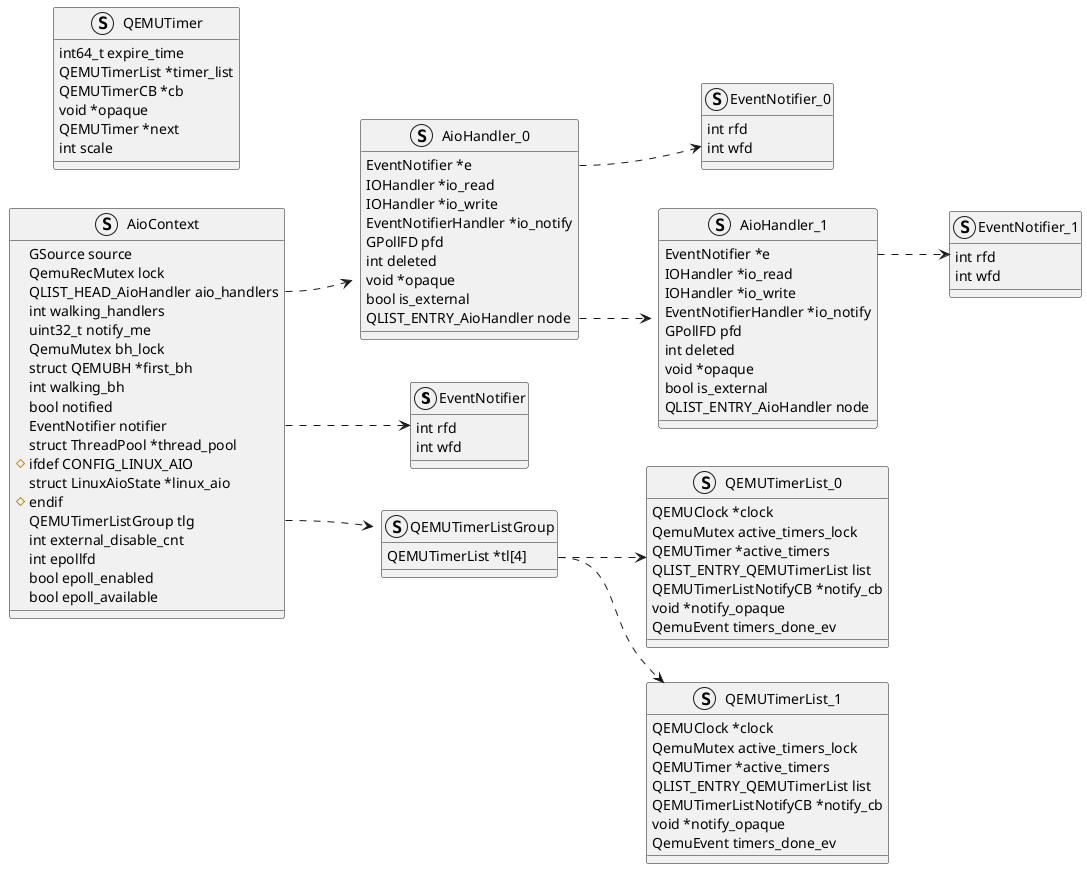 @startuml

left to right direction

struct EventNotifier {
    int rfd
    int wfd
}
struct EventNotifier_0 {
    int rfd
    int wfd
}
struct EventNotifier_1 {
    int rfd
    int wfd
}
struct AioHandler_0 {
    EventNotifier *e
    IOHandler *io_read
    IOHandler *io_write
    EventNotifierHandler *io_notify
    GPollFD pfd
    int deleted
    void *opaque
    bool is_external
    QLIST_ENTRY_AioHandler node
}
struct AioHandler_1 {
    EventNotifier *e
    IOHandler *io_read
    IOHandler *io_write
    EventNotifierHandler *io_notify
    GPollFD pfd
    int deleted
    void *opaque
    bool is_external
    QLIST_ENTRY_AioHandler node
}
AioHandler_0::node ..> AioHandler_1
AioHandler_0::e ..> EventNotifier_0
AioHandler_1::e ..> EventNotifier_1

struct QEMUTimer {
    int64_t expire_time
    QEMUTimerList *timer_list
    QEMUTimerCB *cb
    void *opaque
    QEMUTimer *next
    int scale
}
struct QEMUTimerList_0 {
    QEMUClock *clock
    QemuMutex active_timers_lock
    QEMUTimer *active_timers
    QLIST_ENTRY_QEMUTimerList list
    QEMUTimerListNotifyCB *notify_cb
    void *notify_opaque
    QemuEvent timers_done_ev
}
struct QEMUTimerList_1 {
    QEMUClock *clock
    QemuMutex active_timers_lock
    QEMUTimer *active_timers
    QLIST_ENTRY_QEMUTimerList list
    QEMUTimerListNotifyCB *notify_cb
    void *notify_opaque
    QemuEvent timers_done_ev
}
struct QEMUTimerListGroup {
    QEMUTimerList *tl[4]
}
QEMUTimerListGroup::tl ..> QEMUTimerList_0
QEMUTimerListGroup::tl ..> QEMUTimerList_1

struct AioContext {
    GSource source
    QemuRecMutex lock
    QLIST_HEAD_AioHandler aio_handlers
    int walking_handlers
    uint32_t notify_me
    QemuMutex bh_lock
    struct QEMUBH *first_bh
    int walking_bh
    bool notified
    EventNotifier notifier
    struct ThreadPool *thread_pool
#ifdef CONFIG_LINUX_AIO
    struct LinuxAioState *linux_aio
#endif
    QEMUTimerListGroup tlg
    int external_disable_cnt
    int epollfd
    bool epoll_enabled
    bool epoll_available
}
AioContext::aio_handlers ..> AioHandler_0
AioContext::notifier ..> EventNotifier
AioContext::tlg ..> QEMUTimerListGroup

@enduml
